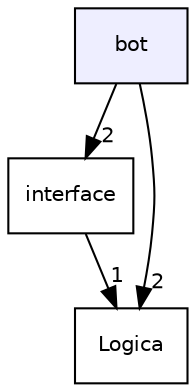 digraph "bot" {
  compound=true
  node [ fontsize="10", fontname="Helvetica"];
  edge [ labelfontsize="10", labelfontname="Helvetica"];
  dir_30f56cd85179c0aaeec6f92fdf9f3471 [shape=box, label="bot", style="filled", fillcolor="#eeeeff", pencolor="black", URL="dir_30f56cd85179c0aaeec6f92fdf9f3471.html"];
  dir_b31d54d5631803016a26f28213a41162 [shape=box label="interface" URL="dir_b31d54d5631803016a26f28213a41162.html"];
  dir_cdaaa67d38676051154f8f8978881cf2 [shape=box label="Logica" URL="dir_cdaaa67d38676051154f8f8978881cf2.html"];
  dir_30f56cd85179c0aaeec6f92fdf9f3471->dir_b31d54d5631803016a26f28213a41162 [headlabel="2", labeldistance=1.5 headhref="dir_000000_000002.html"];
  dir_30f56cd85179c0aaeec6f92fdf9f3471->dir_cdaaa67d38676051154f8f8978881cf2 [headlabel="2", labeldistance=1.5 headhref="dir_000000_000004.html"];
  dir_b31d54d5631803016a26f28213a41162->dir_cdaaa67d38676051154f8f8978881cf2 [headlabel="1", labeldistance=1.5 headhref="dir_000002_000004.html"];
}
